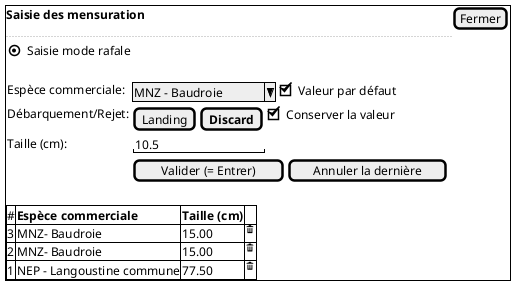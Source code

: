 @startsalt
{+
  <b>Saisie des mensuration | [Fermer]
  ..

  {(X) Saisie mode rafale  }
  {
      .
      Espèce commerciale:       | { ^MNZ - Baudroie  ^ | [X] Valeur par défaut }
      Débarquement/Rejet:       | { [Landing]   | [<b>Discard] | [X] Conserver la valeur }
      Taille (cm):              | { "          10.5  "  }

      . |  {[Valider (= Entrer)] | [Annuler la dernière]}
      .

    }

    {#
      # | <b>Espèce commerciale       | <b>Taille (cm)   | .
      3 | MNZ- Baudroie               | 15.00            | <&trash>
      2 | MNZ- Baudroie               | 15.00           | <&trash>
      1 | NEP - Langoustine commune   | 77.50            | <&trash>
    }


}
@endsalt
